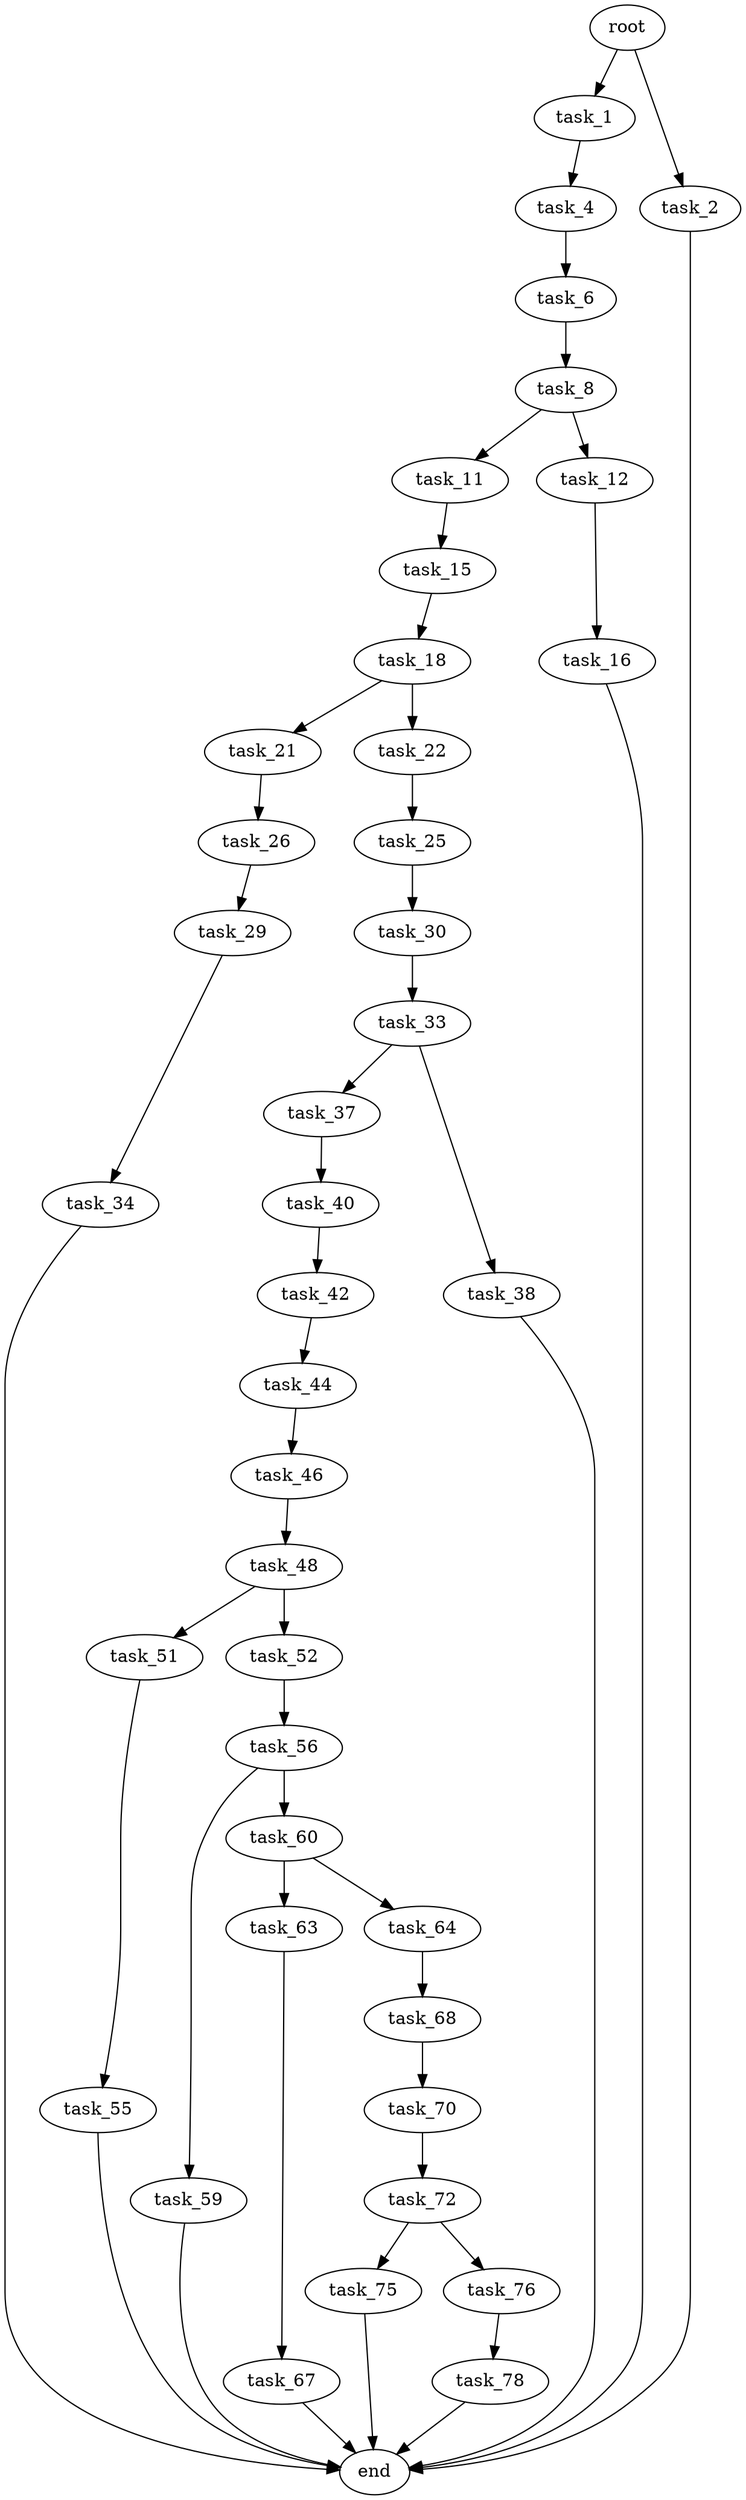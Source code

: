digraph G {
  root [size="0.000000"];
  task_1 [size="8589934592.000000"];
  task_2 [size="3841340099.000000"];
  task_4 [size="1444729694.000000"];
  task_6 [size="8589934592.000000"];
  task_8 [size="37351243546.000000"];
  task_11 [size="3750253896.000000"];
  task_12 [size="12628855661.000000"];
  task_15 [size="1073741824000.000000"];
  task_16 [size="134217728000.000000"];
  task_18 [size="4716218767.000000"];
  task_21 [size="8589934592.000000"];
  task_22 [size="8589934592.000000"];
  task_25 [size="231928233984.000000"];
  task_26 [size="782757789696.000000"];
  task_29 [size="227792014574.000000"];
  task_30 [size="12377179752.000000"];
  task_33 [size="6276196977.000000"];
  task_34 [size="90582549577.000000"];
  task_37 [size="207606406594.000000"];
  task_38 [size="780264201.000000"];
  task_40 [size="21957879390.000000"];
  task_42 [size="20028345530.000000"];
  task_44 [size="87724404049.000000"];
  task_46 [size="28921828748.000000"];
  task_48 [size="68719476736.000000"];
  task_51 [size="17154173574.000000"];
  task_52 [size="109371794051.000000"];
  task_55 [size="102215497789.000000"];
  task_56 [size="19181515474.000000"];
  task_59 [size="134217728000.000000"];
  task_60 [size="28991029248.000000"];
  task_63 [size="11926320106.000000"];
  task_64 [size="13287223987.000000"];
  task_67 [size="232995404829.000000"];
  task_68 [size="28065406886.000000"];
  task_70 [size="368293445632.000000"];
  task_72 [size="780557316494.000000"];
  task_75 [size="231928233984.000000"];
  task_76 [size="2328433842.000000"];
  task_78 [size="911937113471.000000"];
  end [size="0.000000"];

  root -> task_1 [size="1.000000"];
  root -> task_2 [size="1.000000"];
  task_1 -> task_4 [size="33554432.000000"];
  task_2 -> end [size="1.000000"];
  task_4 -> task_6 [size="33554432.000000"];
  task_6 -> task_8 [size="33554432.000000"];
  task_8 -> task_11 [size="33554432.000000"];
  task_8 -> task_12 [size="33554432.000000"];
  task_11 -> task_15 [size="134217728.000000"];
  task_12 -> task_16 [size="411041792.000000"];
  task_15 -> task_18 [size="838860800.000000"];
  task_16 -> end [size="1.000000"];
  task_18 -> task_21 [size="75497472.000000"];
  task_18 -> task_22 [size="75497472.000000"];
  task_21 -> task_26 [size="33554432.000000"];
  task_22 -> task_25 [size="33554432.000000"];
  task_25 -> task_30 [size="301989888.000000"];
  task_26 -> task_29 [size="679477248.000000"];
  task_29 -> task_34 [size="209715200.000000"];
  task_30 -> task_33 [size="301989888.000000"];
  task_33 -> task_37 [size="134217728.000000"];
  task_33 -> task_38 [size="134217728.000000"];
  task_34 -> end [size="1.000000"];
  task_37 -> task_40 [size="301989888.000000"];
  task_38 -> end [size="1.000000"];
  task_40 -> task_42 [size="411041792.000000"];
  task_42 -> task_44 [size="838860800.000000"];
  task_44 -> task_46 [size="75497472.000000"];
  task_46 -> task_48 [size="838860800.000000"];
  task_48 -> task_51 [size="134217728.000000"];
  task_48 -> task_52 [size="134217728.000000"];
  task_51 -> task_55 [size="411041792.000000"];
  task_52 -> task_56 [size="134217728.000000"];
  task_55 -> end [size="1.000000"];
  task_56 -> task_59 [size="301989888.000000"];
  task_56 -> task_60 [size="301989888.000000"];
  task_59 -> end [size="1.000000"];
  task_60 -> task_63 [size="75497472.000000"];
  task_60 -> task_64 [size="75497472.000000"];
  task_63 -> task_67 [size="301989888.000000"];
  task_64 -> task_68 [size="33554432.000000"];
  task_67 -> end [size="1.000000"];
  task_68 -> task_70 [size="536870912.000000"];
  task_70 -> task_72 [size="411041792.000000"];
  task_72 -> task_75 [size="536870912.000000"];
  task_72 -> task_76 [size="536870912.000000"];
  task_75 -> end [size="1.000000"];
  task_76 -> task_78 [size="134217728.000000"];
  task_78 -> end [size="1.000000"];
}
